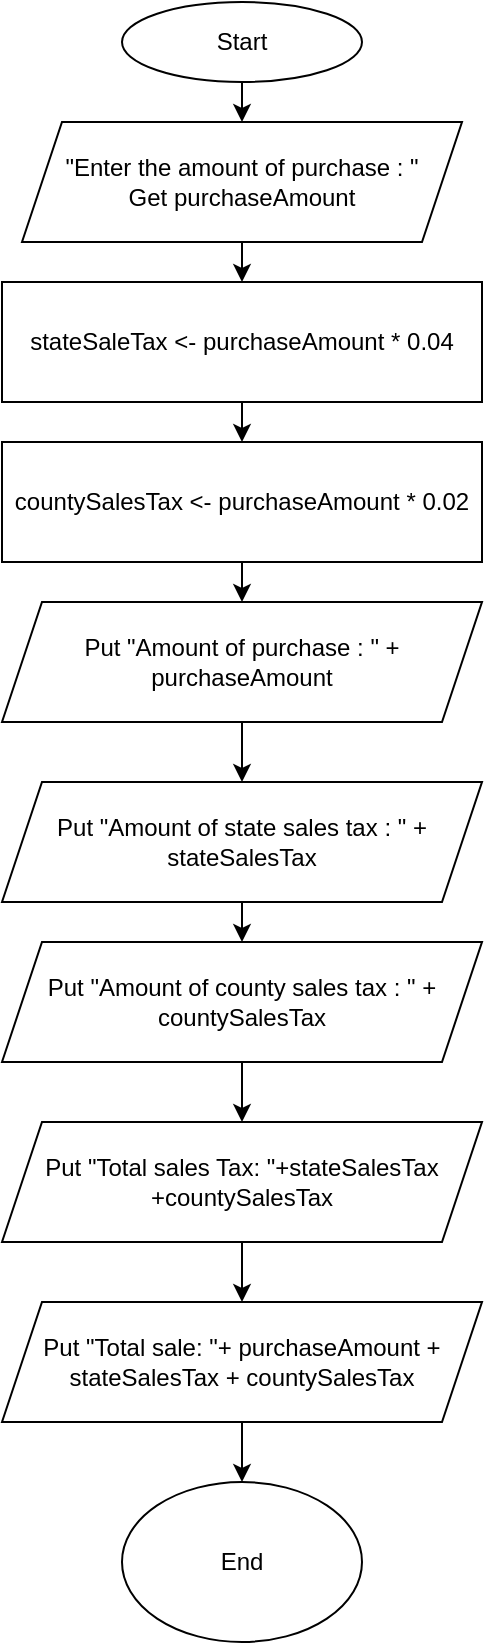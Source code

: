 <mxfile version="15.3.0" type="github">
  <diagram id="FDR3DfvLtmda-TP9jAQh" name="Page-1">
    <mxGraphModel dx="868" dy="1550" grid="1" gridSize="10" guides="1" tooltips="1" connect="1" arrows="1" fold="1" page="1" pageScale="1" pageWidth="850" pageHeight="1100" math="0" shadow="0">
      <root>
        <mxCell id="0" />
        <mxCell id="1" parent="0" />
        <mxCell id="MYmdQlqYZ3CXGTCMRay3-1" value="Start" style="ellipse;whiteSpace=wrap;html=1;" parent="1" vertex="1">
          <mxGeometry x="340" y="-1000" width="120" height="40" as="geometry" />
        </mxCell>
        <mxCell id="MYmdQlqYZ3CXGTCMRay3-2" value="&quot;Enter the amount of purchase : &quot;&lt;br&gt;Get purchaseAmount" style="shape=parallelogram;perimeter=parallelogramPerimeter;whiteSpace=wrap;html=1;fixedSize=1;" parent="1" vertex="1">
          <mxGeometry x="290" y="-940" width="220" height="60" as="geometry" />
        </mxCell>
        <mxCell id="MYmdQlqYZ3CXGTCMRay3-3" value="stateSaleTax &amp;lt;- purchaseAmount * 0.04" style="rounded=0;whiteSpace=wrap;html=1;" parent="1" vertex="1">
          <mxGeometry x="280" y="-860" width="240" height="60" as="geometry" />
        </mxCell>
        <mxCell id="MYmdQlqYZ3CXGTCMRay3-4" value="countySalesTax &amp;lt;- purchaseAmount * 0.02" style="rounded=0;whiteSpace=wrap;html=1;" parent="1" vertex="1">
          <mxGeometry x="280" y="-780" width="240" height="60" as="geometry" />
        </mxCell>
        <mxCell id="MYmdQlqYZ3CXGTCMRay3-5" value="Put &quot;Amount of state sales tax : &quot; + stateSalesTax" style="shape=parallelogram;perimeter=parallelogramPerimeter;whiteSpace=wrap;html=1;fixedSize=1;" parent="1" vertex="1">
          <mxGeometry x="280" y="-610" width="240" height="60" as="geometry" />
        </mxCell>
        <mxCell id="MYmdQlqYZ3CXGTCMRay3-6" value="Put &quot;Amount of county sales tax : &quot; + countySalesTax" style="shape=parallelogram;perimeter=parallelogramPerimeter;whiteSpace=wrap;html=1;fixedSize=1;" parent="1" vertex="1">
          <mxGeometry x="280" y="-530" width="240" height="60" as="geometry" />
        </mxCell>
        <mxCell id="MYmdQlqYZ3CXGTCMRay3-7" value="Put &quot;Total sales Tax: &quot;+stateSalesTax +countySalesTax" style="shape=parallelogram;perimeter=parallelogramPerimeter;whiteSpace=wrap;html=1;fixedSize=1;" parent="1" vertex="1">
          <mxGeometry x="280" y="-440" width="240" height="60" as="geometry" />
        </mxCell>
        <mxCell id="MYmdQlqYZ3CXGTCMRay3-8" value="Put &quot;Amount of purchase : &quot; + purchaseAmount" style="shape=parallelogram;perimeter=parallelogramPerimeter;whiteSpace=wrap;html=1;fixedSize=1;" parent="1" vertex="1">
          <mxGeometry x="280" y="-700" width="240" height="60" as="geometry" />
        </mxCell>
        <mxCell id="MYmdQlqYZ3CXGTCMRay3-9" value="End" style="ellipse;whiteSpace=wrap;html=1;" parent="1" vertex="1">
          <mxGeometry x="340" y="-260" width="120" height="80" as="geometry" />
        </mxCell>
        <mxCell id="MYmdQlqYZ3CXGTCMRay3-11" value="" style="endArrow=classic;html=1;exitX=0.5;exitY=1;exitDx=0;exitDy=0;" parent="1" source="MYmdQlqYZ3CXGTCMRay3-6" target="MYmdQlqYZ3CXGTCMRay3-7" edge="1">
          <mxGeometry width="50" height="50" relative="1" as="geometry">
            <mxPoint x="400" y="-420" as="sourcePoint" />
            <mxPoint x="450" y="-470" as="targetPoint" />
          </mxGeometry>
        </mxCell>
        <mxCell id="MYmdQlqYZ3CXGTCMRay3-12" value="" style="endArrow=classic;html=1;exitX=0.5;exitY=1;exitDx=0;exitDy=0;entryX=0.5;entryY=0;entryDx=0;entryDy=0;" parent="1" source="MYmdQlqYZ3CXGTCMRay3-5" target="MYmdQlqYZ3CXGTCMRay3-6" edge="1">
          <mxGeometry width="50" height="50" relative="1" as="geometry">
            <mxPoint x="400" y="-620" as="sourcePoint" />
            <mxPoint x="450" y="-670" as="targetPoint" />
          </mxGeometry>
        </mxCell>
        <mxCell id="MYmdQlqYZ3CXGTCMRay3-13" value="" style="endArrow=classic;html=1;exitX=0.5;exitY=1;exitDx=0;exitDy=0;entryX=0.5;entryY=0;entryDx=0;entryDy=0;" parent="1" source="MYmdQlqYZ3CXGTCMRay3-8" target="MYmdQlqYZ3CXGTCMRay3-5" edge="1">
          <mxGeometry width="50" height="50" relative="1" as="geometry">
            <mxPoint x="400" y="-620" as="sourcePoint" />
            <mxPoint x="450" y="-670" as="targetPoint" />
          </mxGeometry>
        </mxCell>
        <mxCell id="MYmdQlqYZ3CXGTCMRay3-18" value="" style="endArrow=classic;html=1;exitX=0.5;exitY=1;exitDx=0;exitDy=0;entryX=0.5;entryY=0;entryDx=0;entryDy=0;" parent="1" source="MYmdQlqYZ3CXGTCMRay3-4" target="MYmdQlqYZ3CXGTCMRay3-8" edge="1">
          <mxGeometry width="50" height="50" relative="1" as="geometry">
            <mxPoint x="400" y="-820" as="sourcePoint" />
            <mxPoint x="450" y="-870" as="targetPoint" />
          </mxGeometry>
        </mxCell>
        <mxCell id="MYmdQlqYZ3CXGTCMRay3-19" value="" style="endArrow=classic;html=1;exitX=0.5;exitY=1;exitDx=0;exitDy=0;entryX=0.5;entryY=0;entryDx=0;entryDy=0;" parent="1" source="MYmdQlqYZ3CXGTCMRay3-3" target="MYmdQlqYZ3CXGTCMRay3-4" edge="1">
          <mxGeometry width="50" height="50" relative="1" as="geometry">
            <mxPoint x="400" y="-820" as="sourcePoint" />
            <mxPoint x="450" y="-870" as="targetPoint" />
          </mxGeometry>
        </mxCell>
        <mxCell id="MYmdQlqYZ3CXGTCMRay3-20" value="" style="endArrow=classic;html=1;exitX=0.5;exitY=1;exitDx=0;exitDy=0;entryX=0.5;entryY=0;entryDx=0;entryDy=0;" parent="1" source="MYmdQlqYZ3CXGTCMRay3-2" target="MYmdQlqYZ3CXGTCMRay3-3" edge="1">
          <mxGeometry width="50" height="50" relative="1" as="geometry">
            <mxPoint x="400" y="-820" as="sourcePoint" />
            <mxPoint x="450" y="-870" as="targetPoint" />
          </mxGeometry>
        </mxCell>
        <mxCell id="MYmdQlqYZ3CXGTCMRay3-21" value="" style="endArrow=classic;html=1;exitX=0.5;exitY=1;exitDx=0;exitDy=0;entryX=0.5;entryY=0;entryDx=0;entryDy=0;" parent="1" source="MYmdQlqYZ3CXGTCMRay3-1" target="MYmdQlqYZ3CXGTCMRay3-2" edge="1">
          <mxGeometry width="50" height="50" relative="1" as="geometry">
            <mxPoint x="400" y="-1020" as="sourcePoint" />
            <mxPoint x="450" y="-1070" as="targetPoint" />
          </mxGeometry>
        </mxCell>
        <mxCell id="A5qoVvOtT8nFVhMMwdLN-2" value="Put &quot;Total sale: &quot;+ purchaseAmount + stateSalesTax + countySalesTax" style="shape=parallelogram;perimeter=parallelogramPerimeter;whiteSpace=wrap;html=1;fixedSize=1;" vertex="1" parent="1">
          <mxGeometry x="280" y="-350" width="240" height="60" as="geometry" />
        </mxCell>
        <mxCell id="A5qoVvOtT8nFVhMMwdLN-3" value="" style="endArrow=classic;html=1;exitX=0.5;exitY=1;exitDx=0;exitDy=0;entryX=0.5;entryY=0;entryDx=0;entryDy=0;" edge="1" parent="1" source="A5qoVvOtT8nFVhMMwdLN-2" target="MYmdQlqYZ3CXGTCMRay3-9">
          <mxGeometry width="50" height="50" relative="1" as="geometry">
            <mxPoint x="410" y="-410" as="sourcePoint" />
            <mxPoint x="390" y="-220" as="targetPoint" />
          </mxGeometry>
        </mxCell>
        <mxCell id="A5qoVvOtT8nFVhMMwdLN-4" value="" style="endArrow=classic;html=1;exitX=0.5;exitY=1;exitDx=0;exitDy=0;entryX=0.5;entryY=0;entryDx=0;entryDy=0;" edge="1" parent="1" source="MYmdQlqYZ3CXGTCMRay3-7" target="A5qoVvOtT8nFVhMMwdLN-2">
          <mxGeometry width="50" height="50" relative="1" as="geometry">
            <mxPoint x="400" y="-340" as="sourcePoint" />
            <mxPoint x="450" y="-390" as="targetPoint" />
          </mxGeometry>
        </mxCell>
      </root>
    </mxGraphModel>
  </diagram>
</mxfile>
